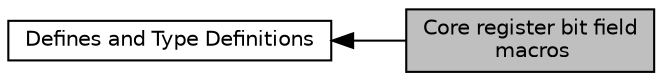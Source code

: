 digraph "Core register bit field macros"
{
  edge [fontname="Helvetica",fontsize="10",labelfontname="Helvetica",labelfontsize="10"];
  node [fontname="Helvetica",fontsize="10",shape=record];
  rankdir=LR;
  Node1 [label="Defines and Type Definitions",height=0.2,width=0.4,color="black", fillcolor="white", style="filled",URL="$group___c_m_s_i_s__core__register.html",tooltip="Type definitions and defines for Cortex-M processor based devices. "];
  Node0 [label="Core register bit field\l macros",height=0.2,width=0.4,color="black", fillcolor="grey75", style="filled", fontcolor="black"];
  Node1->Node0 [shape=plaintext, dir="back", style="solid"];
}
